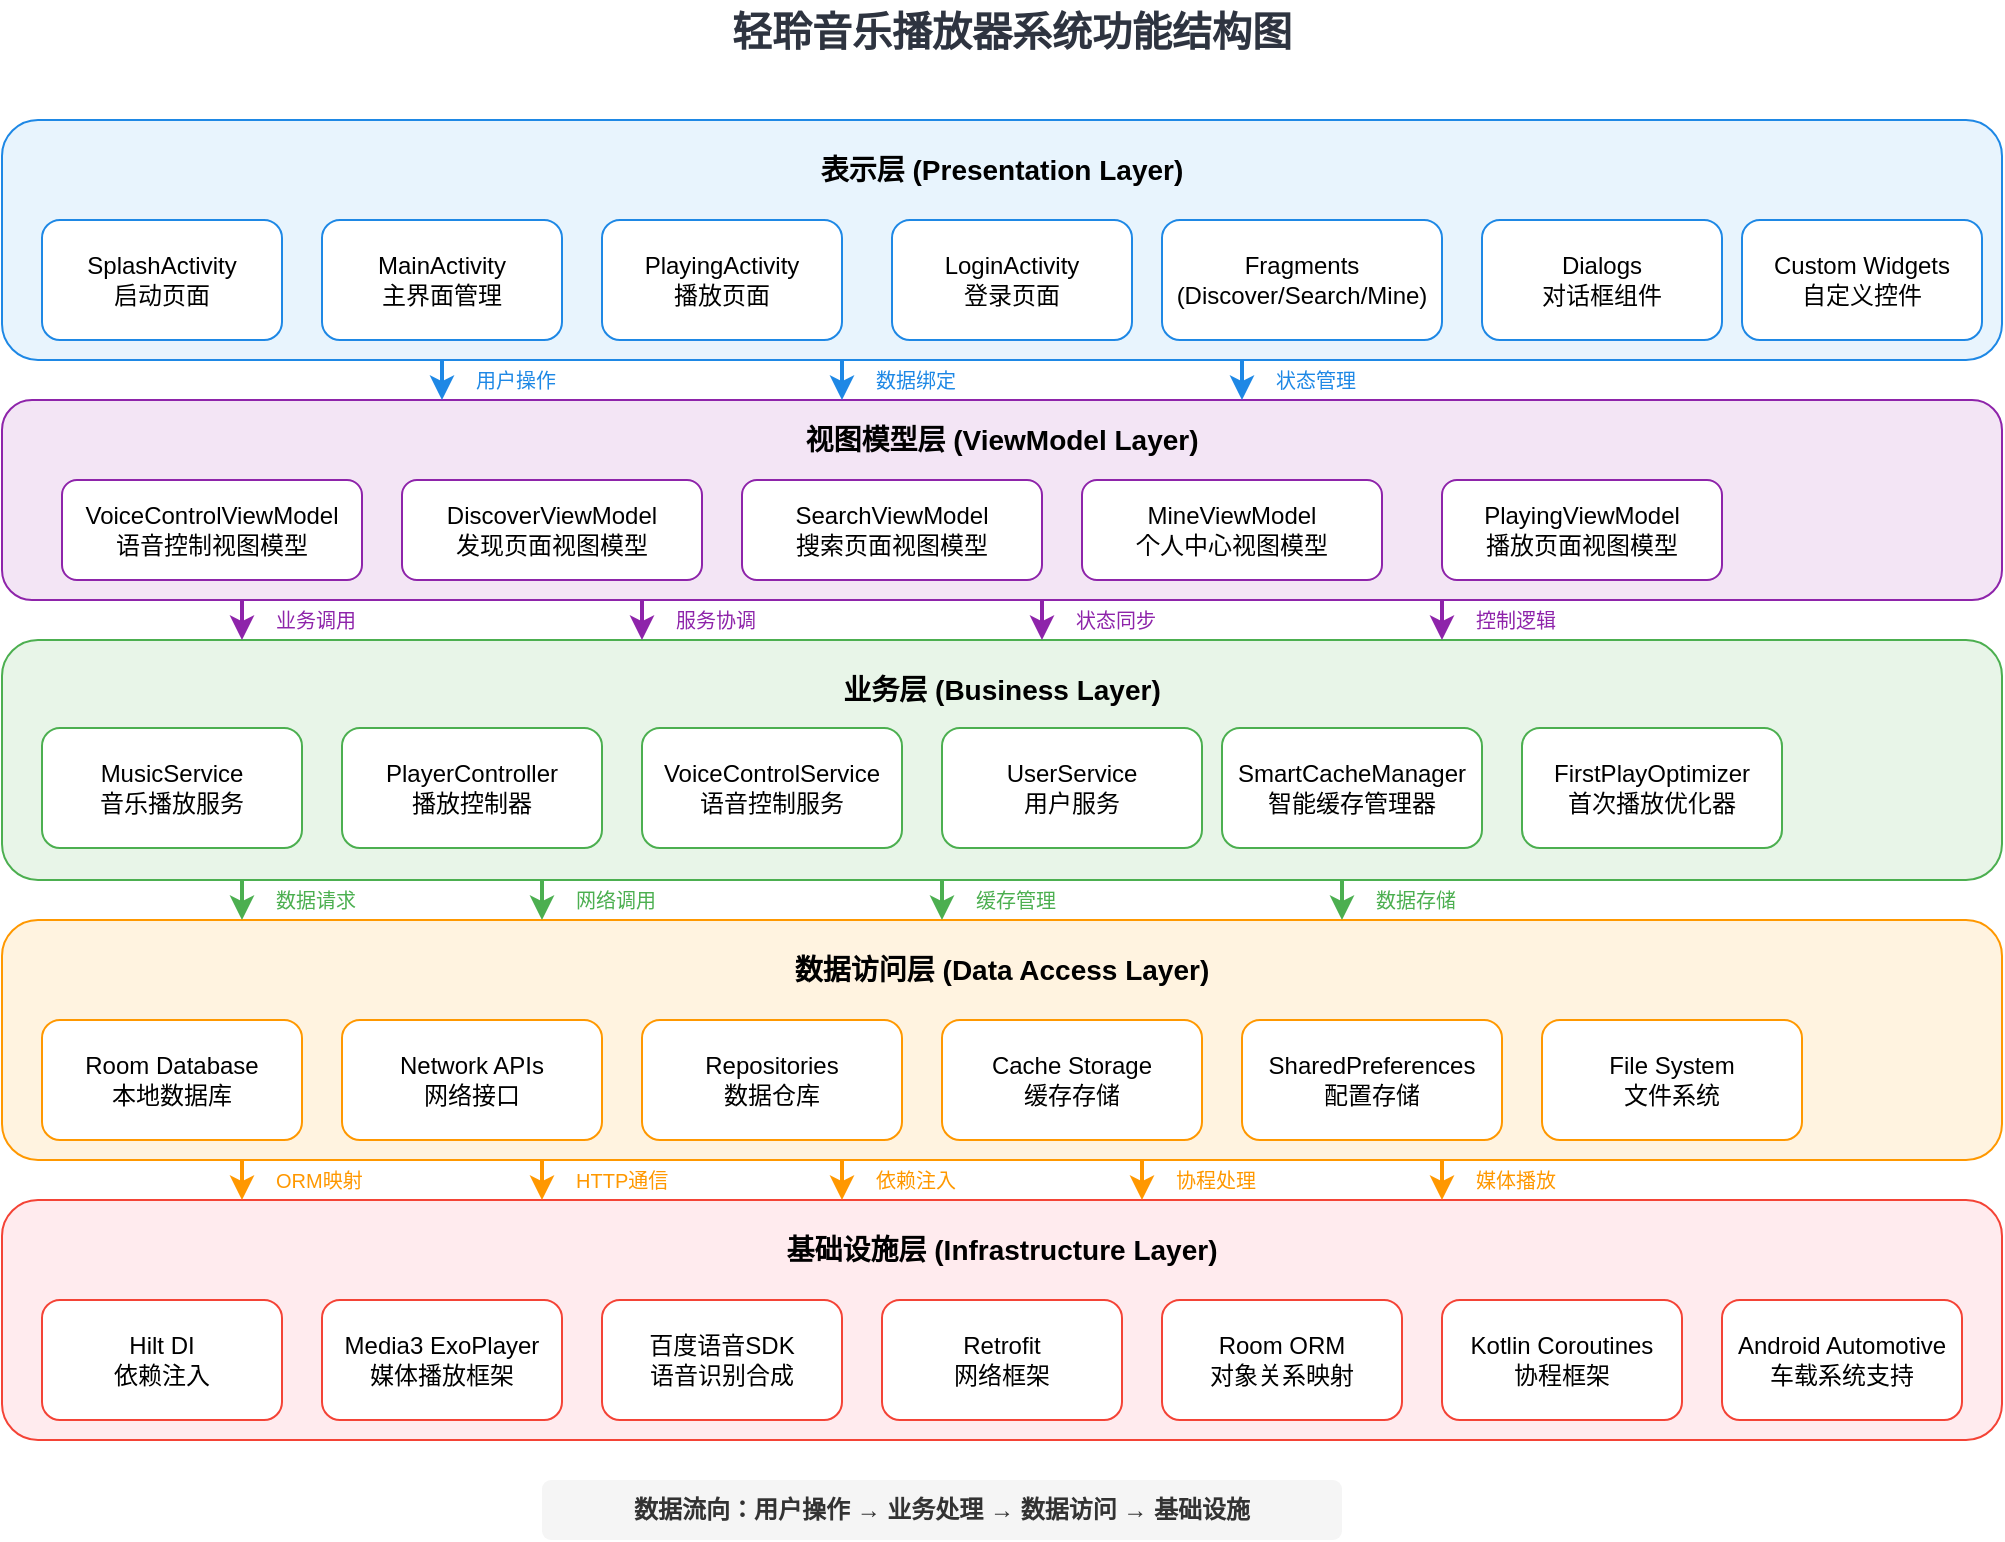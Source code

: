<mxfile version="27.1.6">
  <diagram name="WhisperPlay系统功能结构图" id="system-architecture">
    <mxGraphModel dx="1693" dy="920" grid="0" gridSize="10" guides="1" tooltips="1" connect="1" arrows="1" fold="1" page="1" pageScale="1" pageWidth="1169" pageHeight="827" background="none" math="0" shadow="0">
      <root>
        <mxCell id="0" />
        <mxCell id="1" parent="0" />
        <mxCell id="title" value="轻聆音乐播放器系统功能结构图" style="text;html=1;strokeColor=none;fillColor=none;align=center;verticalAlign=middle;whiteSpace=wrap;rounded=0;fontSize=20;fontStyle=1;fontColor=#2E3440;" parent="1" vertex="1">
          <mxGeometry x="350" y="20" width="470" height="30" as="geometry" />
        </mxCell>
        <mxCell id="presentation-layer" value="表示层 (Presentation Layer)" style="rounded=1;whiteSpace=wrap;html=1;fillColor=#E8F4FD;strokeColor=#1E88E5;fontSize=14;fontStyle=1;verticalAlign=top;spacingTop=10;" parent="1" vertex="1">
          <mxGeometry x="80" y="80" width="1000" height="120" as="geometry" />
        </mxCell>
        <mxCell id="splash-activity" value="SplashActivity&#xa;启动页面" style="rounded=1;whiteSpace=wrap;html=1;fillColor=#FFFFFF;strokeColor=#1E88E5;fontSize=12;" parent="1" vertex="1">
          <mxGeometry x="100" y="130" width="120" height="60" as="geometry" />
        </mxCell>
        <mxCell id="main-activity" value="MainActivity&#xa;主界面管理" style="rounded=1;whiteSpace=wrap;html=1;fillColor=#FFFFFF;strokeColor=#1E88E5;fontSize=12;" parent="1" vertex="1">
          <mxGeometry x="240" y="130" width="120" height="60" as="geometry" />
        </mxCell>
        <mxCell id="playing-activity" value="PlayingActivity&#xa;播放页面" style="rounded=1;whiteSpace=wrap;html=1;fillColor=#FFFFFF;strokeColor=#1E88E5;fontSize=12;" parent="1" vertex="1">
          <mxGeometry x="380" y="130" width="120" height="60" as="geometry" />
        </mxCell>
        <mxCell id="login-activity" value="LoginActivity&#xa;登录页面" style="rounded=1;whiteSpace=wrap;html=1;fillColor=#FFFFFF;strokeColor=#1E88E5;fontSize=12;" parent="1" vertex="1">
          <mxGeometry x="525" y="130" width="120" height="60" as="geometry" />
        </mxCell>
        <mxCell id="fragments" value="Fragments&#xa;(Discover/Search/Mine)" style="rounded=1;whiteSpace=wrap;html=1;fillColor=#FFFFFF;strokeColor=#1E88E5;fontSize=12;" parent="1" vertex="1">
          <mxGeometry x="660" y="130" width="140" height="60" as="geometry" />
        </mxCell>
        <mxCell id="dialogs" value="Dialogs&#xa;对话框组件" style="rounded=1;whiteSpace=wrap;html=1;fillColor=#FFFFFF;strokeColor=#1E88E5;fontSize=12;" parent="1" vertex="1">
          <mxGeometry x="820" y="130" width="120" height="60" as="geometry" />
        </mxCell>
        <mxCell id="widgets" value="Custom Widgets&#xa;自定义控件" style="rounded=1;whiteSpace=wrap;html=1;fillColor=#FFFFFF;strokeColor=#1E88E5;fontSize=12;" parent="1" vertex="1">
          <mxGeometry x="950" y="130" width="120" height="60" as="geometry" />
        </mxCell>
        <mxCell id="viewmodel-layer" value="视图模型层 (ViewModel Layer)" style="rounded=1;whiteSpace=wrap;html=1;fillColor=#F3E5F5;strokeColor=#8E24AA;fontSize=14;fontStyle=1;verticalAlign=top;spacingTop=5;" parent="1" vertex="1">
          <mxGeometry x="80" y="220" width="1000" height="100" as="geometry" />
        </mxCell>
        <mxCell id="voice-viewmodel" value="VoiceControlViewModel&#xa;语音控制视图模型" style="rounded=1;whiteSpace=wrap;html=1;fillColor=#FFFFFF;strokeColor=#8E24AA;fontSize=12;" parent="1" vertex="1">
          <mxGeometry x="110" y="260" width="150" height="50" as="geometry" />
        </mxCell>
        <mxCell id="discover-viewmodel" value="DiscoverViewModel&#xa;发现页面视图模型" style="rounded=1;whiteSpace=wrap;html=1;fillColor=#FFFFFF;strokeColor=#8E24AA;fontSize=12;" parent="1" vertex="1">
          <mxGeometry x="280" y="260" width="150" height="50" as="geometry" />
        </mxCell>
        <mxCell id="search-viewmodel" value="SearchViewModel&#xa;搜索页面视图模型" style="rounded=1;whiteSpace=wrap;html=1;fillColor=#FFFFFF;strokeColor=#8E24AA;fontSize=12;" parent="1" vertex="1">
          <mxGeometry x="450" y="260" width="150" height="50" as="geometry" />
        </mxCell>
        <mxCell id="mine-viewmodel" value="MineViewModel&#xa;个人中心视图模型" style="rounded=1;whiteSpace=wrap;html=1;fillColor=#FFFFFF;strokeColor=#8E24AA;fontSize=12;" parent="1" vertex="1">
          <mxGeometry x="620" y="260" width="150" height="50" as="geometry" />
        </mxCell>
        <mxCell id="playing-viewmodel" value="PlayingViewModel&#xa;播放页面视图模型" style="rounded=1;whiteSpace=wrap;html=1;fillColor=#FFFFFF;strokeColor=#8E24AA;fontSize=12;" parent="1" vertex="1">
          <mxGeometry x="800" y="260" width="140" height="50" as="geometry" />
        </mxCell>
        <mxCell id="business-layer" value="业务层 (Business Layer)" style="rounded=1;whiteSpace=wrap;html=1;fillColor=#E8F5E8;strokeColor=#4CAF50;fontSize=14;fontStyle=1;verticalAlign=top;spacingTop=10;" parent="1" vertex="1">
          <mxGeometry x="80" y="340" width="1000" height="120" as="geometry" />
        </mxCell>
        <mxCell id="music-service" value="MusicService&#xa;音乐播放服务" style="rounded=1;whiteSpace=wrap;html=1;fillColor=#FFFFFF;strokeColor=#4CAF50;fontSize=12;" parent="1" vertex="1">
          <mxGeometry x="100" y="384" width="130" height="60" as="geometry" />
        </mxCell>
        <mxCell id="player-controller" value="PlayerController&#xa;播放控制器" style="rounded=1;whiteSpace=wrap;html=1;fillColor=#FFFFFF;strokeColor=#4CAF50;fontSize=12;" parent="1" vertex="1">
          <mxGeometry x="250" y="384" width="130" height="60" as="geometry" />
        </mxCell>
        <mxCell id="voice-service" value="VoiceControlService&#xa;语音控制服务" style="rounded=1;whiteSpace=wrap;html=1;fillColor=#FFFFFF;strokeColor=#4CAF50;fontSize=12;" parent="1" vertex="1">
          <mxGeometry x="400" y="384" width="130" height="60" as="geometry" />
        </mxCell>
        <mxCell id="user-service" value="UserService&#xa;用户服务" style="rounded=1;whiteSpace=wrap;html=1;fillColor=#FFFFFF;strokeColor=#4CAF50;fontSize=12;" parent="1" vertex="1">
          <mxGeometry x="550" y="384" width="130" height="60" as="geometry" />
        </mxCell>
        <mxCell id="cache-manager" value="SmartCacheManager&#xa;智能缓存管理器" style="rounded=1;whiteSpace=wrap;html=1;fillColor=#FFFFFF;strokeColor=#4CAF50;fontSize=12;" parent="1" vertex="1">
          <mxGeometry x="690" y="384" width="130" height="60" as="geometry" />
        </mxCell>
        <mxCell id="optimizer" value="FirstPlayOptimizer&#xa;首次播放优化器" style="rounded=1;whiteSpace=wrap;html=1;fillColor=#FFFFFF;strokeColor=#4CAF50;fontSize=12;" parent="1" vertex="1">
          <mxGeometry x="840" y="384" width="130" height="60" as="geometry" />
        </mxCell>
        <mxCell id="data-layer" value="数据访问层 (Data Access Layer)" style="rounded=1;whiteSpace=wrap;html=1;fillColor=#FFF3E0;strokeColor=#FF9800;fontSize=14;fontStyle=1;verticalAlign=top;spacingTop=10;" parent="1" vertex="1">
          <mxGeometry x="80" y="480" width="1000" height="120" as="geometry" />
        </mxCell>
        <mxCell id="room-database" value="Room Database&#xa;本地数据库" style="rounded=1;whiteSpace=wrap;html=1;fillColor=#FFFFFF;strokeColor=#FF9800;fontSize=12;" parent="1" vertex="1">
          <mxGeometry x="100" y="530" width="130" height="60" as="geometry" />
        </mxCell>
        <mxCell id="network-api" value="Network APIs&#xa;网络接口" style="rounded=1;whiteSpace=wrap;html=1;fillColor=#FFFFFF;strokeColor=#FF9800;fontSize=12;" parent="1" vertex="1">
          <mxGeometry x="250" y="530" width="130" height="60" as="geometry" />
        </mxCell>
        <mxCell id="repositories" value="Repositories&#xa;数据仓库" style="rounded=1;whiteSpace=wrap;html=1;fillColor=#FFFFFF;strokeColor=#FF9800;fontSize=12;" parent="1" vertex="1">
          <mxGeometry x="400" y="530" width="130" height="60" as="geometry" />
        </mxCell>
        <mxCell id="cache-storage" value="Cache Storage&#xa;缓存存储" style="rounded=1;whiteSpace=wrap;html=1;fillColor=#FFFFFF;strokeColor=#FF9800;fontSize=12;" parent="1" vertex="1">
          <mxGeometry x="550" y="530" width="130" height="60" as="geometry" />
        </mxCell>
        <mxCell id="preferences" value="SharedPreferences&#xa;配置存储" style="rounded=1;whiteSpace=wrap;html=1;fillColor=#FFFFFF;strokeColor=#FF9800;fontSize=12;" parent="1" vertex="1">
          <mxGeometry x="700" y="530" width="130" height="60" as="geometry" />
        </mxCell>
        <mxCell id="file-system" value="File System&#xa;文件系统" style="rounded=1;whiteSpace=wrap;html=1;fillColor=#FFFFFF;strokeColor=#FF9800;fontSize=12;" parent="1" vertex="1">
          <mxGeometry x="850" y="530" width="130" height="60" as="geometry" />
        </mxCell>
        <mxCell id="infrastructure-layer" value="基础设施层 (Infrastructure Layer)" style="rounded=1;whiteSpace=wrap;html=1;fillColor=#FFEBEE;strokeColor=#F44336;fontSize=14;fontStyle=1;verticalAlign=top;spacingTop=10;" parent="1" vertex="1">
          <mxGeometry x="80" y="620" width="1000" height="120" as="geometry" />
        </mxCell>
        <mxCell id="hilt-di" value="Hilt DI&#xa;依赖注入" style="rounded=1;whiteSpace=wrap;html=1;fillColor=#FFFFFF;strokeColor=#F44336;fontSize=12;" parent="1" vertex="1">
          <mxGeometry x="100" y="670" width="120" height="60" as="geometry" />
        </mxCell>
        <mxCell id="media3" value="Media3 ExoPlayer&#xa;媒体播放框架" style="rounded=1;whiteSpace=wrap;html=1;fillColor=#FFFFFF;strokeColor=#F44336;fontSize=12;" parent="1" vertex="1">
          <mxGeometry x="240" y="670" width="120" height="60" as="geometry" />
        </mxCell>
        <mxCell id="baidu-speech" value="百度语音SDK&#xa;语音识别合成" style="rounded=1;whiteSpace=wrap;html=1;fillColor=#FFFFFF;strokeColor=#F44336;fontSize=12;" parent="1" vertex="1">
          <mxGeometry x="380" y="670" width="120" height="60" as="geometry" />
        </mxCell>
        <mxCell id="retrofit" value="Retrofit&#xa;网络框架" style="rounded=1;whiteSpace=wrap;html=1;fillColor=#FFFFFF;strokeColor=#F44336;fontSize=12;" parent="1" vertex="1">
          <mxGeometry x="520" y="670" width="120" height="60" as="geometry" />
        </mxCell>
        <mxCell id="room-orm" value="Room ORM&#xa;对象关系映射" style="rounded=1;whiteSpace=wrap;html=1;fillColor=#FFFFFF;strokeColor=#F44336;fontSize=12;" parent="1" vertex="1">
          <mxGeometry x="660" y="670" width="120" height="60" as="geometry" />
        </mxCell>
        <mxCell id="coroutines" value="Kotlin Coroutines&#xa;协程框架" style="rounded=1;whiteSpace=wrap;html=1;fillColor=#FFFFFF;strokeColor=#F44336;fontSize=12;" parent="1" vertex="1">
          <mxGeometry x="800" y="670" width="120" height="60" as="geometry" />
        </mxCell>
        <mxCell id="automotive" value="Android Automotive&#xa;车载系统支持" style="rounded=1;whiteSpace=wrap;html=1;fillColor=#FFFFFF;strokeColor=#F44336;fontSize=12;" parent="1" vertex="1">
          <mxGeometry x="940" y="670" width="120" height="60" as="geometry" />
        </mxCell>
        <mxCell id="edge1" value="用户操作" style="endArrow=classic;html=1;rounded=0;strokeColor=#1E88E5;strokeWidth=2;fontColor=#1E88E5;fontSize=10;labelPosition=right;verticalLabelPosition=middle;align=left;spacingLeft=15;" parent="1" edge="1">
          <mxGeometry width="50" height="50" relative="1" as="geometry">
            <mxPoint x="300" y="200" as="sourcePoint" />
            <mxPoint x="300" y="220" as="targetPoint" />
          </mxGeometry>
        </mxCell>
        <mxCell id="edge2" value="数据绑定" style="endArrow=classic;html=1;rounded=0;strokeColor=#1E88E5;strokeWidth=2;fontColor=#1E88E5;fontSize=10;labelPosition=right;verticalLabelPosition=middle;align=left;spacingLeft=15;" parent="1" edge="1">
          <mxGeometry width="50" height="50" relative="1" as="geometry">
            <mxPoint x="500" y="200" as="sourcePoint" />
            <mxPoint x="500" y="220" as="targetPoint" />
          </mxGeometry>
        </mxCell>
        <mxCell id="edge3" value="状态管理" style="endArrow=classic;html=1;rounded=0;strokeColor=#1E88E5;strokeWidth=2;fontColor=#1E88E5;fontSize=10;labelPosition=right;verticalLabelPosition=middle;align=left;spacingLeft=15;" parent="1" edge="1">
          <mxGeometry width="50" height="50" relative="1" as="geometry">
            <mxPoint x="700" y="200" as="sourcePoint" />
            <mxPoint x="700" y="220" as="targetPoint" />
          </mxGeometry>
        </mxCell>
        <mxCell id="edge4" value="业务调用" style="endArrow=classic;html=1;rounded=0;strokeColor=#8E24AA;strokeWidth=2;fontColor=#8E24AA;fontSize=10;labelPosition=right;verticalLabelPosition=middle;align=left;spacingLeft=15;" parent="1" edge="1">
          <mxGeometry width="50" height="50" relative="1" as="geometry">
            <mxPoint x="200" y="320" as="sourcePoint" />
            <mxPoint x="200" y="340" as="targetPoint" />
          </mxGeometry>
        </mxCell>
        <mxCell id="edge5" value="服务协调" style="endArrow=classic;html=1;rounded=0;strokeColor=#8E24AA;strokeWidth=2;fontColor=#8E24AA;fontSize=10;labelPosition=right;verticalLabelPosition=middle;align=left;spacingLeft=15;" parent="1" edge="1">
          <mxGeometry width="50" height="50" relative="1" as="geometry">
            <mxPoint x="400" y="320" as="sourcePoint" />
            <mxPoint x="400" y="340" as="targetPoint" />
          </mxGeometry>
        </mxCell>
        <mxCell id="edge6" value="状态同步" style="endArrow=classic;html=1;rounded=0;strokeColor=#8E24AA;strokeWidth=2;fontColor=#8E24AA;fontSize=10;labelPosition=right;verticalLabelPosition=middle;align=left;spacingLeft=15;" parent="1" edge="1">
          <mxGeometry width="50" height="50" relative="1" as="geometry">
            <mxPoint x="600" y="320" as="sourcePoint" />
            <mxPoint x="600" y="340" as="targetPoint" />
          </mxGeometry>
        </mxCell>
        <mxCell id="edge7" value="控制逻辑" style="endArrow=classic;html=1;rounded=0;strokeColor=#8E24AA;strokeWidth=2;fontColor=#8E24AA;fontSize=10;labelPosition=right;verticalLabelPosition=middle;align=left;spacingLeft=15;" parent="1" edge="1">
          <mxGeometry width="50" height="50" relative="1" as="geometry">
            <mxPoint x="800" y="320" as="sourcePoint" />
            <mxPoint x="800" y="340" as="targetPoint" />
          </mxGeometry>
        </mxCell>
        <mxCell id="edge8" value="数据请求" style="endArrow=classic;html=1;rounded=0;strokeColor=#4CAF50;strokeWidth=2;fontColor=#4CAF50;fontSize=10;labelPosition=right;verticalLabelPosition=middle;align=left;spacingLeft=15;" parent="1" edge="1">
          <mxGeometry width="50" height="50" relative="1" as="geometry">
            <mxPoint x="200" y="460" as="sourcePoint" />
            <mxPoint x="200" y="480" as="targetPoint" />
          </mxGeometry>
        </mxCell>
        <mxCell id="edge9" value="网络调用" style="endArrow=classic;html=1;rounded=0;strokeColor=#4CAF50;strokeWidth=2;fontColor=#4CAF50;fontSize=10;labelPosition=right;verticalLabelPosition=middle;align=left;spacingLeft=15;" parent="1" edge="1">
          <mxGeometry width="50" height="50" relative="1" as="geometry">
            <mxPoint x="350" y="460" as="sourcePoint" />
            <mxPoint x="350" y="480" as="targetPoint" />
          </mxGeometry>
        </mxCell>
        <mxCell id="edge10" value="缓存管理" style="endArrow=classic;html=1;rounded=0;strokeColor=#4CAF50;strokeWidth=2;fontColor=#4CAF50;fontSize=10;labelPosition=right;verticalLabelPosition=middle;align=left;spacingLeft=15;" parent="1" edge="1">
          <mxGeometry width="50" height="50" relative="1" as="geometry">
            <mxPoint x="550" y="460" as="sourcePoint" />
            <mxPoint x="550" y="480" as="targetPoint" />
          </mxGeometry>
        </mxCell>
        <mxCell id="edge11" value="数据存储" style="endArrow=classic;html=1;rounded=0;strokeColor=#4CAF50;strokeWidth=2;fontColor=#4CAF50;fontSize=10;labelPosition=right;verticalLabelPosition=middle;align=left;spacingLeft=15;" parent="1" edge="1">
          <mxGeometry width="50" height="50" relative="1" as="geometry">
            <mxPoint x="750" y="460" as="sourcePoint" />
            <mxPoint x="750" y="480" as="targetPoint" />
          </mxGeometry>
        </mxCell>
        <mxCell id="edge12" value="ORM映射" style="endArrow=classic;html=1;rounded=0;strokeColor=#FF9800;strokeWidth=2;fontColor=#FF9800;fontSize=10;labelPosition=right;verticalLabelPosition=middle;align=left;spacingLeft=15;" parent="1" edge="1">
          <mxGeometry width="50" height="50" relative="1" as="geometry">
            <mxPoint x="200" y="600" as="sourcePoint" />
            <mxPoint x="200" y="620" as="targetPoint" />
          </mxGeometry>
        </mxCell>
        <mxCell id="edge13" value="HTTP通信" style="endArrow=classic;html=1;rounded=0;strokeColor=#FF9800;strokeWidth=2;fontColor=#FF9800;fontSize=10;labelPosition=right;verticalLabelPosition=middle;align=left;spacingLeft=15;" parent="1" edge="1">
          <mxGeometry width="50" height="50" relative="1" as="geometry">
            <mxPoint x="350" y="600" as="sourcePoint" />
            <mxPoint x="350" y="620" as="targetPoint" />
          </mxGeometry>
        </mxCell>
        <mxCell id="edge14" value="依赖注入" style="endArrow=classic;html=1;rounded=0;strokeColor=#FF9800;strokeWidth=2;fontColor=#FF9800;fontSize=10;labelPosition=right;verticalLabelPosition=middle;align=left;spacingLeft=15;" parent="1" edge="1">
          <mxGeometry width="50" height="50" relative="1" as="geometry">
            <mxPoint x="500" y="600" as="sourcePoint" />
            <mxPoint x="500" y="620" as="targetPoint" />
          </mxGeometry>
        </mxCell>
        <mxCell id="edge15" value="协程处理" style="endArrow=classic;html=1;rounded=0;strokeColor=#FF9800;strokeWidth=2;fontColor=#FF9800;fontSize=10;labelPosition=right;verticalLabelPosition=middle;align=left;spacingLeft=15;" parent="1" edge="1">
          <mxGeometry width="50" height="50" relative="1" as="geometry">
            <mxPoint x="650" y="600" as="sourcePoint" />
            <mxPoint x="650" y="620" as="targetPoint" />
          </mxGeometry>
        </mxCell>
        <mxCell id="edge16" value="媒体播放" style="endArrow=classic;html=1;rounded=0;strokeColor=#FF9800;strokeWidth=2;fontColor=#FF9800;fontSize=10;labelPosition=right;verticalLabelPosition=middle;align=left;spacingLeft=15;" parent="1" edge="1">
          <mxGeometry width="50" height="50" relative="1" as="geometry">
            <mxPoint x="800" y="600" as="sourcePoint" />
            <mxPoint x="800" y="620" as="targetPoint" />
          </mxGeometry>
        </mxCell>
        <mxCell id="data-flow-label" value="数据流向：用户操作 → 业务处理 → 数据访问 → 基础设施" style="text;html=1;strokeColor=none;fillColor=#F5F5F5;align=center;verticalAlign=middle;whiteSpace=wrap;rounded=1;fontSize=12;fontStyle=1;fontColor=#333333;" parent="1" vertex="1">
          <mxGeometry x="350" y="760" width="400" height="30" as="geometry" />
        </mxCell>
      </root>
    </mxGraphModel>
  </diagram>
</mxfile>
